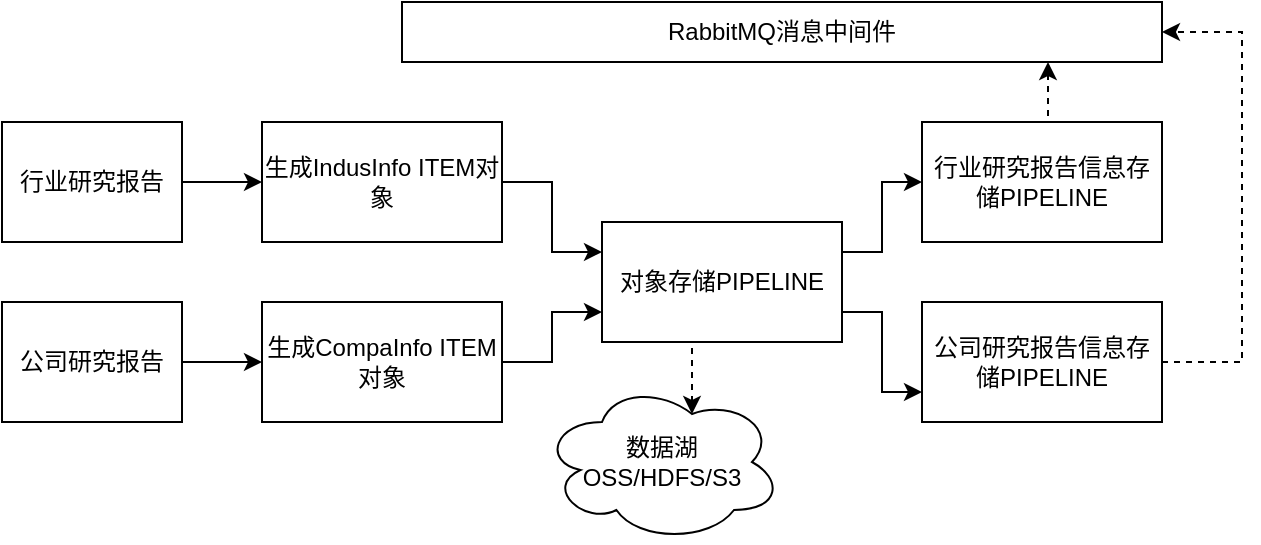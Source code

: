 <mxfile version="16.5.3" type="github">
  <diagram id="YaY22ZkgqEt81eUWLnHo" name="第 1 页">
    <mxGraphModel dx="786" dy="315" grid="1" gridSize="10" guides="1" tooltips="1" connect="1" arrows="1" fold="1" page="1" pageScale="1" pageWidth="850" pageHeight="1100" math="0" shadow="0">
      <root>
        <mxCell id="0" />
        <mxCell id="1" parent="0" />
        <mxCell id="uHbFfSkzUJROTrvsQGHn-6" style="edgeStyle=orthogonalEdgeStyle;rounded=0;orthogonalLoop=1;jettySize=auto;html=1;exitX=1;exitY=0.5;exitDx=0;exitDy=0;" parent="1" source="uHbFfSkzUJROTrvsQGHn-4" target="uHbFfSkzUJROTrvsQGHn-5" edge="1">
          <mxGeometry relative="1" as="geometry" />
        </mxCell>
        <mxCell id="uHbFfSkzUJROTrvsQGHn-4" value="行业研究报告" style="rounded=0;whiteSpace=wrap;html=1;" parent="1" vertex="1">
          <mxGeometry x="110" y="160" width="90" height="60" as="geometry" />
        </mxCell>
        <mxCell id="8b5ZtcTsAjQhletRWybf-4" style="edgeStyle=orthogonalEdgeStyle;rounded=0;orthogonalLoop=1;jettySize=auto;html=1;exitX=1;exitY=0.5;exitDx=0;exitDy=0;entryX=0;entryY=0.25;entryDx=0;entryDy=0;" edge="1" parent="1" source="uHbFfSkzUJROTrvsQGHn-5" target="uHbFfSkzUJROTrvsQGHn-7">
          <mxGeometry relative="1" as="geometry" />
        </mxCell>
        <mxCell id="uHbFfSkzUJROTrvsQGHn-5" value="生成IndusInfo ITEM对象" style="rounded=0;whiteSpace=wrap;html=1;" parent="1" vertex="1">
          <mxGeometry x="240" y="160" width="120" height="60" as="geometry" />
        </mxCell>
        <mxCell id="8b5ZtcTsAjQhletRWybf-8" style="edgeStyle=orthogonalEdgeStyle;rounded=0;orthogonalLoop=1;jettySize=auto;html=1;exitX=1;exitY=0.25;exitDx=0;exitDy=0;entryX=0;entryY=0.5;entryDx=0;entryDy=0;" edge="1" parent="1" source="uHbFfSkzUJROTrvsQGHn-7" target="8b5ZtcTsAjQhletRWybf-6">
          <mxGeometry relative="1" as="geometry" />
        </mxCell>
        <mxCell id="8b5ZtcTsAjQhletRWybf-9" style="edgeStyle=orthogonalEdgeStyle;rounded=0;orthogonalLoop=1;jettySize=auto;html=1;exitX=1;exitY=0.75;exitDx=0;exitDy=0;entryX=0;entryY=0.75;entryDx=0;entryDy=0;" edge="1" parent="1" source="uHbFfSkzUJROTrvsQGHn-7" target="8b5ZtcTsAjQhletRWybf-7">
          <mxGeometry relative="1" as="geometry" />
        </mxCell>
        <mxCell id="8b5ZtcTsAjQhletRWybf-11" style="edgeStyle=orthogonalEdgeStyle;rounded=0;orthogonalLoop=1;jettySize=auto;html=1;exitX=0.5;exitY=1;exitDx=0;exitDy=0;entryX=0.625;entryY=0.2;entryDx=0;entryDy=0;entryPerimeter=0;fillColor=#dae8fc;strokeColor=#000000;dashed=1;" edge="1" parent="1" source="uHbFfSkzUJROTrvsQGHn-7" target="8b5ZtcTsAjQhletRWybf-10">
          <mxGeometry relative="1" as="geometry" />
        </mxCell>
        <mxCell id="uHbFfSkzUJROTrvsQGHn-7" value="对象存储PIPELINE" style="rounded=0;whiteSpace=wrap;html=1;" parent="1" vertex="1">
          <mxGeometry x="410" y="210" width="120" height="60" as="geometry" />
        </mxCell>
        <mxCell id="8b5ZtcTsAjQhletRWybf-1" style="edgeStyle=orthogonalEdgeStyle;rounded=0;orthogonalLoop=1;jettySize=auto;html=1;exitX=1;exitY=0.5;exitDx=0;exitDy=0;" edge="1" parent="1" source="8b5ZtcTsAjQhletRWybf-2" target="8b5ZtcTsAjQhletRWybf-3">
          <mxGeometry relative="1" as="geometry" />
        </mxCell>
        <mxCell id="8b5ZtcTsAjQhletRWybf-2" value="公司研究报告" style="rounded=0;whiteSpace=wrap;html=1;" vertex="1" parent="1">
          <mxGeometry x="110" y="250" width="90" height="60" as="geometry" />
        </mxCell>
        <mxCell id="8b5ZtcTsAjQhletRWybf-5" style="edgeStyle=orthogonalEdgeStyle;rounded=0;orthogonalLoop=1;jettySize=auto;html=1;exitX=1;exitY=0.5;exitDx=0;exitDy=0;entryX=0;entryY=0.75;entryDx=0;entryDy=0;" edge="1" parent="1" source="8b5ZtcTsAjQhletRWybf-3" target="uHbFfSkzUJROTrvsQGHn-7">
          <mxGeometry relative="1" as="geometry" />
        </mxCell>
        <mxCell id="8b5ZtcTsAjQhletRWybf-3" value="生成CompaInfo ITEM对象" style="rounded=0;whiteSpace=wrap;html=1;" vertex="1" parent="1">
          <mxGeometry x="240" y="250" width="120" height="60" as="geometry" />
        </mxCell>
        <mxCell id="8b5ZtcTsAjQhletRWybf-17" style="edgeStyle=orthogonalEdgeStyle;rounded=0;orthogonalLoop=1;jettySize=auto;html=1;exitX=0.5;exitY=0;exitDx=0;exitDy=0;entryX=0.85;entryY=1;entryDx=0;entryDy=0;entryPerimeter=0;dashed=1;strokeColor=#000000;" edge="1" parent="1" source="8b5ZtcTsAjQhletRWybf-6" target="8b5ZtcTsAjQhletRWybf-16">
          <mxGeometry relative="1" as="geometry" />
        </mxCell>
        <mxCell id="8b5ZtcTsAjQhletRWybf-6" value="行业研究报告信息存储PIPELINE" style="rounded=0;whiteSpace=wrap;html=1;" vertex="1" parent="1">
          <mxGeometry x="570" y="160" width="120" height="60" as="geometry" />
        </mxCell>
        <mxCell id="8b5ZtcTsAjQhletRWybf-18" style="edgeStyle=orthogonalEdgeStyle;rounded=0;orthogonalLoop=1;jettySize=auto;html=1;exitX=1;exitY=0.5;exitDx=0;exitDy=0;entryX=1;entryY=0.5;entryDx=0;entryDy=0;dashed=1;strokeColor=#000000;" edge="1" parent="1" source="8b5ZtcTsAjQhletRWybf-7" target="8b5ZtcTsAjQhletRWybf-16">
          <mxGeometry relative="1" as="geometry">
            <Array as="points">
              <mxPoint x="730" y="280" />
              <mxPoint x="730" y="115" />
            </Array>
          </mxGeometry>
        </mxCell>
        <mxCell id="8b5ZtcTsAjQhletRWybf-7" value="公司研究报告信息存储PIPELINE" style="rounded=0;whiteSpace=wrap;html=1;" vertex="1" parent="1">
          <mxGeometry x="570" y="250" width="120" height="60" as="geometry" />
        </mxCell>
        <mxCell id="8b5ZtcTsAjQhletRWybf-10" value="数据湖&lt;br&gt;OSS/HDFS/S3" style="ellipse;shape=cloud;whiteSpace=wrap;html=1;" vertex="1" parent="1">
          <mxGeometry x="380" y="290" width="120" height="80" as="geometry" />
        </mxCell>
        <mxCell id="8b5ZtcTsAjQhletRWybf-16" value="RabbitMQ消息中间件" style="rounded=0;whiteSpace=wrap;html=1;" vertex="1" parent="1">
          <mxGeometry x="310" y="100" width="380" height="30" as="geometry" />
        </mxCell>
      </root>
    </mxGraphModel>
  </diagram>
</mxfile>
